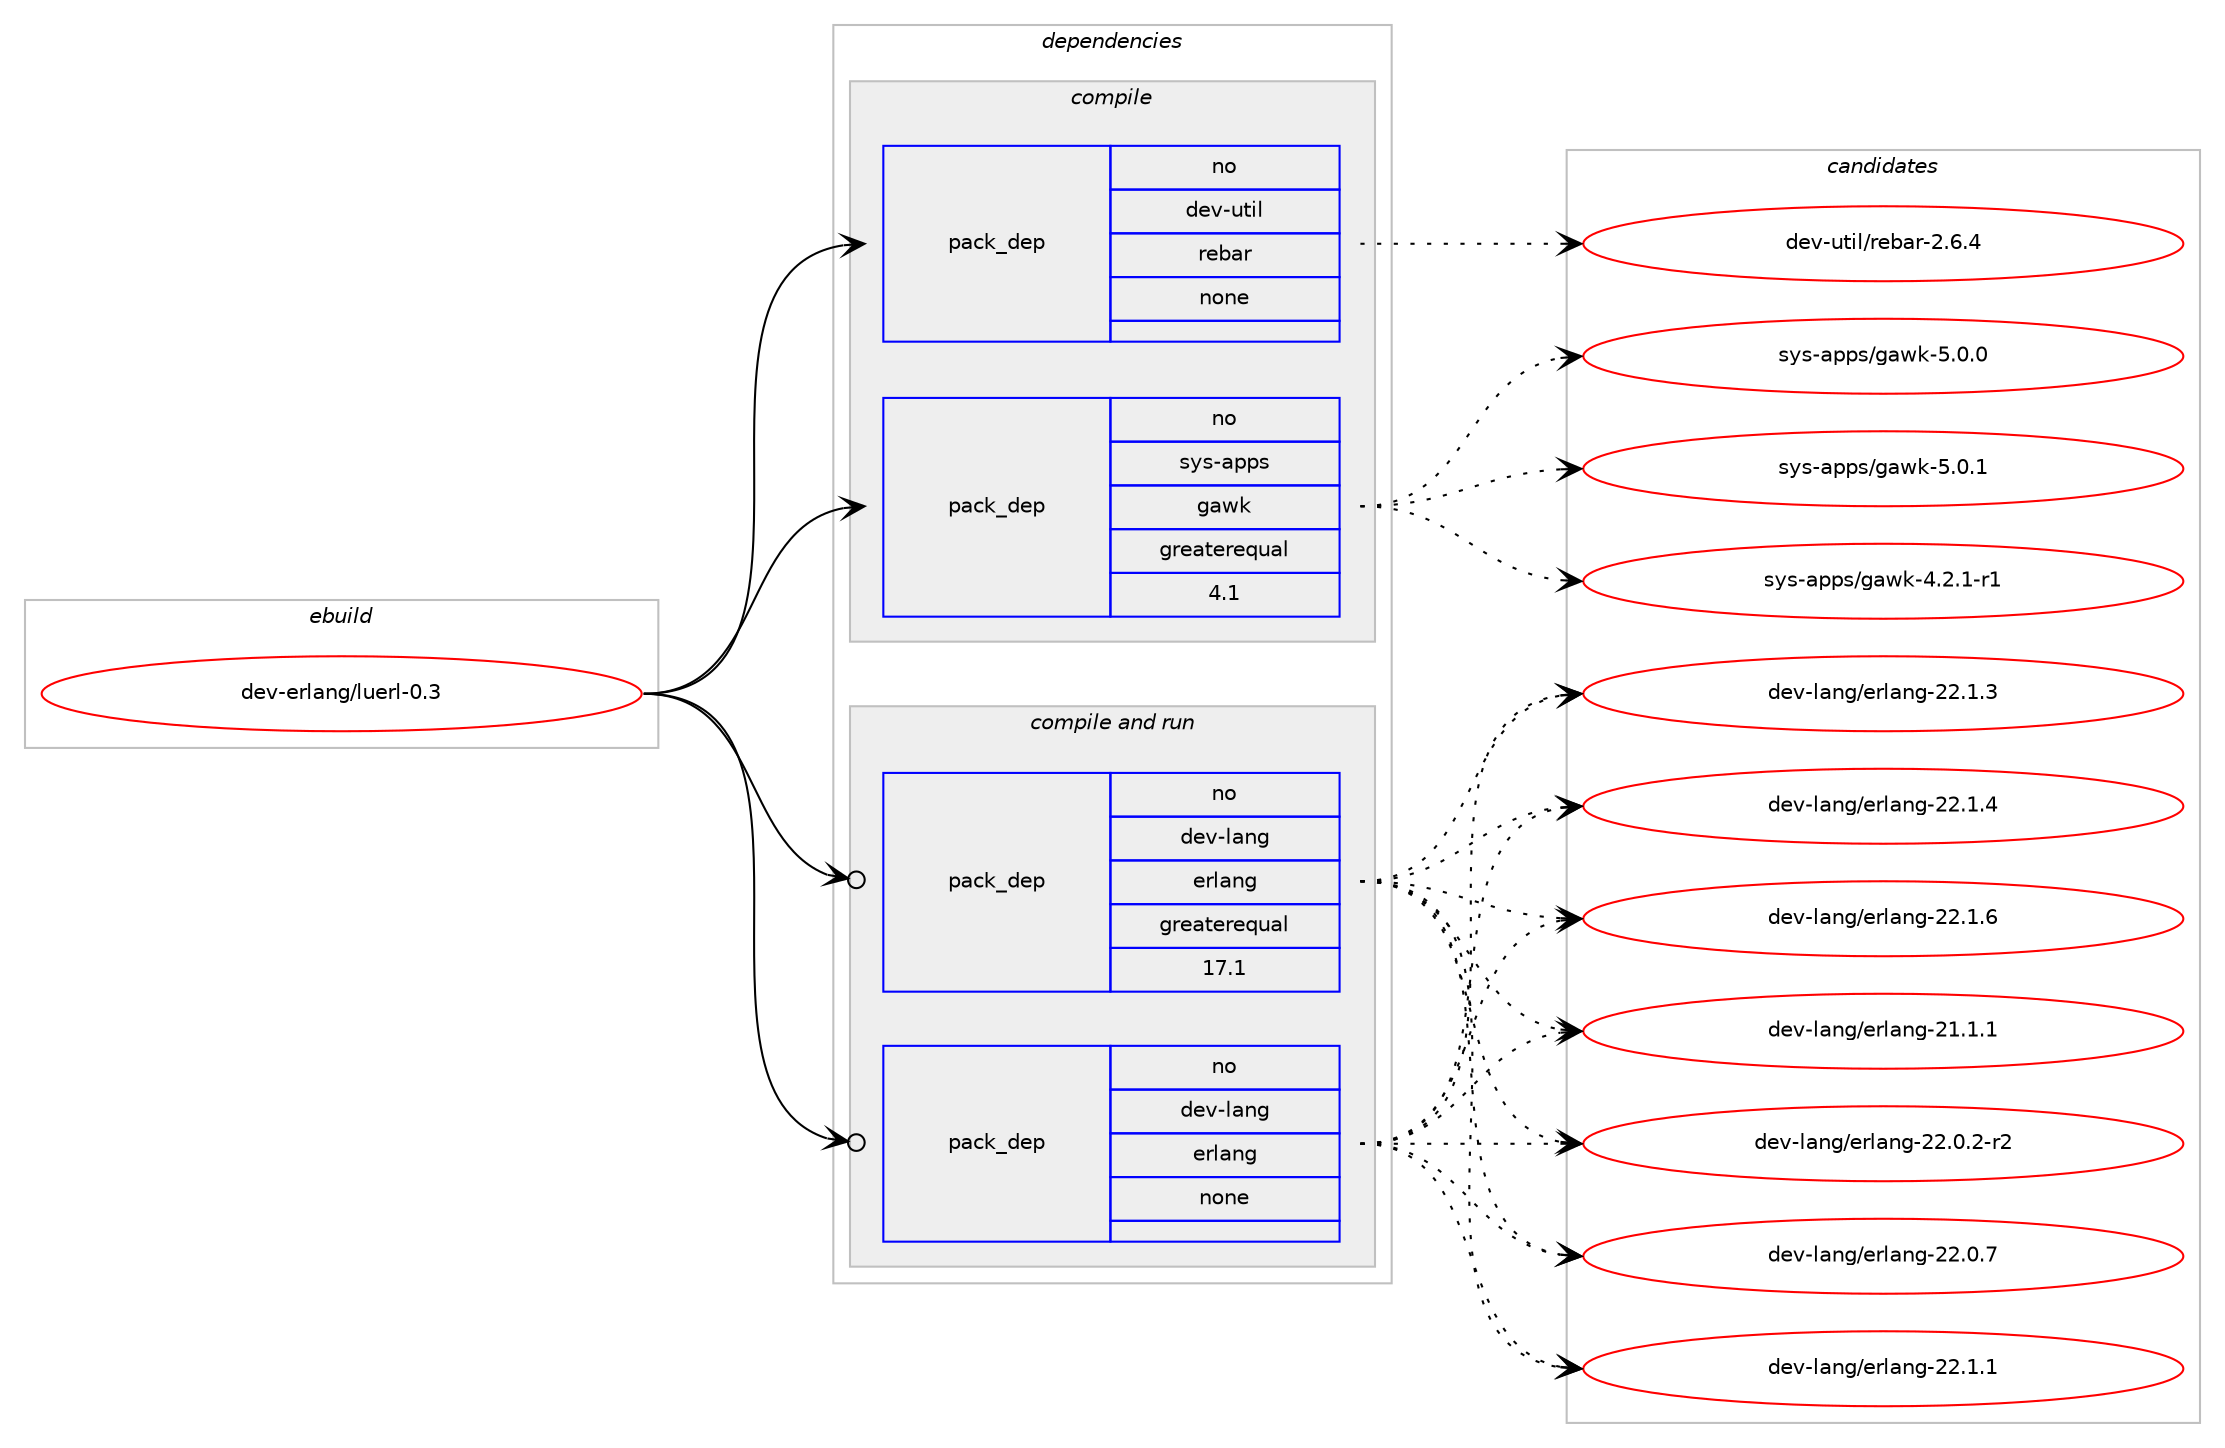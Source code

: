 digraph prolog {

# *************
# Graph options
# *************

newrank=true;
concentrate=true;
compound=true;
graph [rankdir=LR,fontname=Helvetica,fontsize=10,ranksep=1.5];#, ranksep=2.5, nodesep=0.2];
edge  [arrowhead=vee];
node  [fontname=Helvetica,fontsize=10];

# **********
# The ebuild
# **********

subgraph cluster_leftcol {
color=gray;
rank=same;
label=<<i>ebuild</i>>;
id [label="dev-erlang/luerl-0.3", color=red, width=4, href="../dev-erlang/luerl-0.3.svg"];
}

# ****************
# The dependencies
# ****************

subgraph cluster_midcol {
color=gray;
label=<<i>dependencies</i>>;
subgraph cluster_compile {
fillcolor="#eeeeee";
style=filled;
label=<<i>compile</i>>;
subgraph pack390407 {
dependency524613 [label=<<TABLE BORDER="0" CELLBORDER="1" CELLSPACING="0" CELLPADDING="4" WIDTH="220"><TR><TD ROWSPAN="6" CELLPADDING="30">pack_dep</TD></TR><TR><TD WIDTH="110">no</TD></TR><TR><TD>dev-util</TD></TR><TR><TD>rebar</TD></TR><TR><TD>none</TD></TR><TR><TD></TD></TR></TABLE>>, shape=none, color=blue];
}
id:e -> dependency524613:w [weight=20,style="solid",arrowhead="vee"];
subgraph pack390408 {
dependency524614 [label=<<TABLE BORDER="0" CELLBORDER="1" CELLSPACING="0" CELLPADDING="4" WIDTH="220"><TR><TD ROWSPAN="6" CELLPADDING="30">pack_dep</TD></TR><TR><TD WIDTH="110">no</TD></TR><TR><TD>sys-apps</TD></TR><TR><TD>gawk</TD></TR><TR><TD>greaterequal</TD></TR><TR><TD>4.1</TD></TR></TABLE>>, shape=none, color=blue];
}
id:e -> dependency524614:w [weight=20,style="solid",arrowhead="vee"];
}
subgraph cluster_compileandrun {
fillcolor="#eeeeee";
style=filled;
label=<<i>compile and run</i>>;
subgraph pack390409 {
dependency524615 [label=<<TABLE BORDER="0" CELLBORDER="1" CELLSPACING="0" CELLPADDING="4" WIDTH="220"><TR><TD ROWSPAN="6" CELLPADDING="30">pack_dep</TD></TR><TR><TD WIDTH="110">no</TD></TR><TR><TD>dev-lang</TD></TR><TR><TD>erlang</TD></TR><TR><TD>greaterequal</TD></TR><TR><TD>17.1</TD></TR></TABLE>>, shape=none, color=blue];
}
id:e -> dependency524615:w [weight=20,style="solid",arrowhead="odotvee"];
subgraph pack390410 {
dependency524616 [label=<<TABLE BORDER="0" CELLBORDER="1" CELLSPACING="0" CELLPADDING="4" WIDTH="220"><TR><TD ROWSPAN="6" CELLPADDING="30">pack_dep</TD></TR><TR><TD WIDTH="110">no</TD></TR><TR><TD>dev-lang</TD></TR><TR><TD>erlang</TD></TR><TR><TD>none</TD></TR><TR><TD></TD></TR></TABLE>>, shape=none, color=blue];
}
id:e -> dependency524616:w [weight=20,style="solid",arrowhead="odotvee"];
}
subgraph cluster_run {
fillcolor="#eeeeee";
style=filled;
label=<<i>run</i>>;
}
}

# **************
# The candidates
# **************

subgraph cluster_choices {
rank=same;
color=gray;
label=<<i>candidates</i>>;

subgraph choice390407 {
color=black;
nodesep=1;
choice10010111845117116105108471141019897114455046544652 [label="dev-util/rebar-2.6.4", color=red, width=4,href="../dev-util/rebar-2.6.4.svg"];
dependency524613:e -> choice10010111845117116105108471141019897114455046544652:w [style=dotted,weight="100"];
}
subgraph choice390408 {
color=black;
nodesep=1;
choice115121115459711211211547103971191074552465046494511449 [label="sys-apps/gawk-4.2.1-r1", color=red, width=4,href="../sys-apps/gawk-4.2.1-r1.svg"];
choice11512111545971121121154710397119107455346484648 [label="sys-apps/gawk-5.0.0", color=red, width=4,href="../sys-apps/gawk-5.0.0.svg"];
choice11512111545971121121154710397119107455346484649 [label="sys-apps/gawk-5.0.1", color=red, width=4,href="../sys-apps/gawk-5.0.1.svg"];
dependency524614:e -> choice115121115459711211211547103971191074552465046494511449:w [style=dotted,weight="100"];
dependency524614:e -> choice11512111545971121121154710397119107455346484648:w [style=dotted,weight="100"];
dependency524614:e -> choice11512111545971121121154710397119107455346484649:w [style=dotted,weight="100"];
}
subgraph choice390409 {
color=black;
nodesep=1;
choice1001011184510897110103471011141089711010345504946494649 [label="dev-lang/erlang-21.1.1", color=red, width=4,href="../dev-lang/erlang-21.1.1.svg"];
choice10010111845108971101034710111410897110103455050464846504511450 [label="dev-lang/erlang-22.0.2-r2", color=red, width=4,href="../dev-lang/erlang-22.0.2-r2.svg"];
choice1001011184510897110103471011141089711010345505046484655 [label="dev-lang/erlang-22.0.7", color=red, width=4,href="../dev-lang/erlang-22.0.7.svg"];
choice1001011184510897110103471011141089711010345505046494649 [label="dev-lang/erlang-22.1.1", color=red, width=4,href="../dev-lang/erlang-22.1.1.svg"];
choice1001011184510897110103471011141089711010345505046494651 [label="dev-lang/erlang-22.1.3", color=red, width=4,href="../dev-lang/erlang-22.1.3.svg"];
choice1001011184510897110103471011141089711010345505046494652 [label="dev-lang/erlang-22.1.4", color=red, width=4,href="../dev-lang/erlang-22.1.4.svg"];
choice1001011184510897110103471011141089711010345505046494654 [label="dev-lang/erlang-22.1.6", color=red, width=4,href="../dev-lang/erlang-22.1.6.svg"];
dependency524615:e -> choice1001011184510897110103471011141089711010345504946494649:w [style=dotted,weight="100"];
dependency524615:e -> choice10010111845108971101034710111410897110103455050464846504511450:w [style=dotted,weight="100"];
dependency524615:e -> choice1001011184510897110103471011141089711010345505046484655:w [style=dotted,weight="100"];
dependency524615:e -> choice1001011184510897110103471011141089711010345505046494649:w [style=dotted,weight="100"];
dependency524615:e -> choice1001011184510897110103471011141089711010345505046494651:w [style=dotted,weight="100"];
dependency524615:e -> choice1001011184510897110103471011141089711010345505046494652:w [style=dotted,weight="100"];
dependency524615:e -> choice1001011184510897110103471011141089711010345505046494654:w [style=dotted,weight="100"];
}
subgraph choice390410 {
color=black;
nodesep=1;
choice1001011184510897110103471011141089711010345504946494649 [label="dev-lang/erlang-21.1.1", color=red, width=4,href="../dev-lang/erlang-21.1.1.svg"];
choice10010111845108971101034710111410897110103455050464846504511450 [label="dev-lang/erlang-22.0.2-r2", color=red, width=4,href="../dev-lang/erlang-22.0.2-r2.svg"];
choice1001011184510897110103471011141089711010345505046484655 [label="dev-lang/erlang-22.0.7", color=red, width=4,href="../dev-lang/erlang-22.0.7.svg"];
choice1001011184510897110103471011141089711010345505046494649 [label="dev-lang/erlang-22.1.1", color=red, width=4,href="../dev-lang/erlang-22.1.1.svg"];
choice1001011184510897110103471011141089711010345505046494651 [label="dev-lang/erlang-22.1.3", color=red, width=4,href="../dev-lang/erlang-22.1.3.svg"];
choice1001011184510897110103471011141089711010345505046494652 [label="dev-lang/erlang-22.1.4", color=red, width=4,href="../dev-lang/erlang-22.1.4.svg"];
choice1001011184510897110103471011141089711010345505046494654 [label="dev-lang/erlang-22.1.6", color=red, width=4,href="../dev-lang/erlang-22.1.6.svg"];
dependency524616:e -> choice1001011184510897110103471011141089711010345504946494649:w [style=dotted,weight="100"];
dependency524616:e -> choice10010111845108971101034710111410897110103455050464846504511450:w [style=dotted,weight="100"];
dependency524616:e -> choice1001011184510897110103471011141089711010345505046484655:w [style=dotted,weight="100"];
dependency524616:e -> choice1001011184510897110103471011141089711010345505046494649:w [style=dotted,weight="100"];
dependency524616:e -> choice1001011184510897110103471011141089711010345505046494651:w [style=dotted,weight="100"];
dependency524616:e -> choice1001011184510897110103471011141089711010345505046494652:w [style=dotted,weight="100"];
dependency524616:e -> choice1001011184510897110103471011141089711010345505046494654:w [style=dotted,weight="100"];
}
}

}
